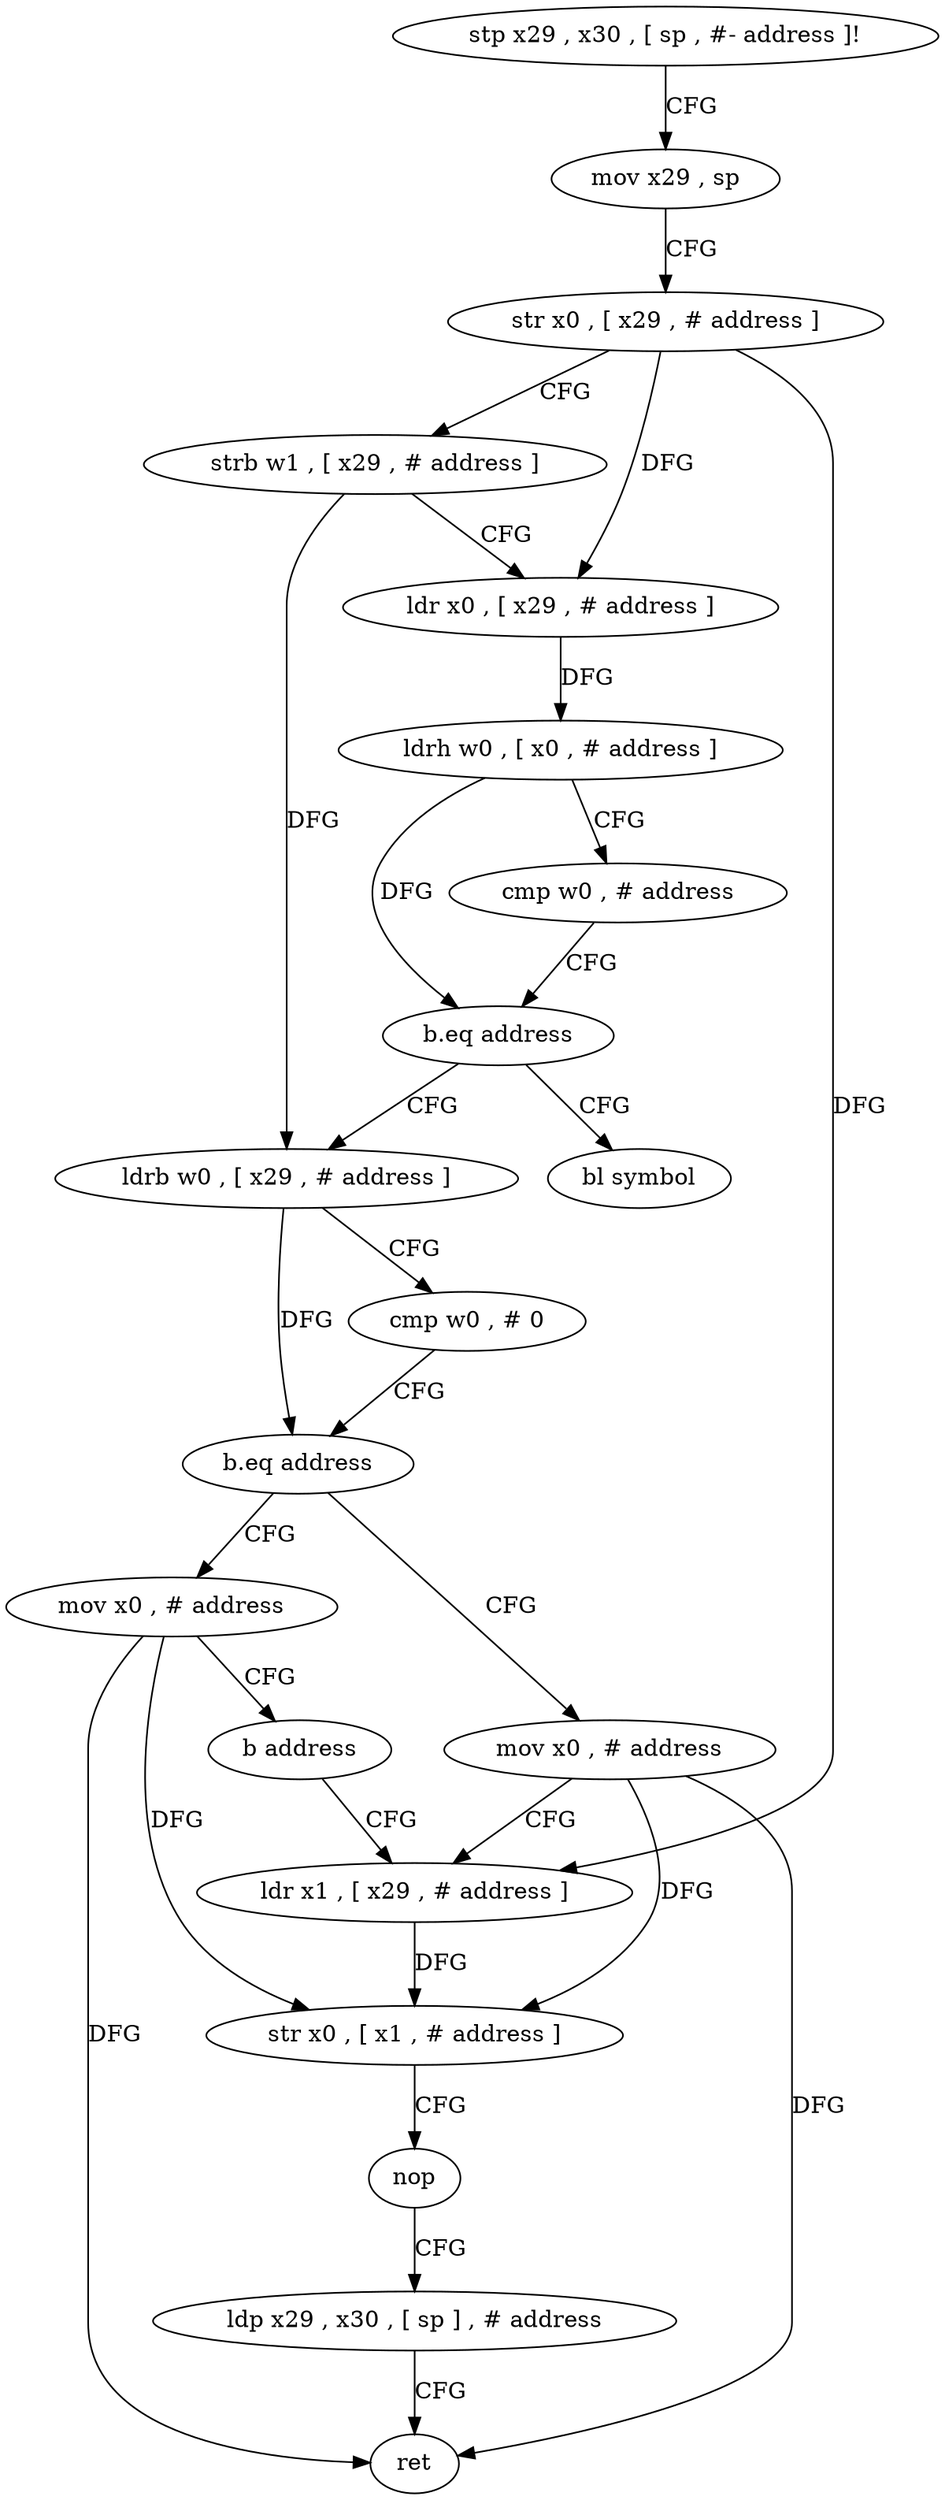 digraph "func" {
"4304892" [label = "stp x29 , x30 , [ sp , #- address ]!" ]
"4304896" [label = "mov x29 , sp" ]
"4304900" [label = "str x0 , [ x29 , # address ]" ]
"4304904" [label = "strb w1 , [ x29 , # address ]" ]
"4304908" [label = "ldr x0 , [ x29 , # address ]" ]
"4304912" [label = "ldrh w0 , [ x0 , # address ]" ]
"4304916" [label = "cmp w0 , # address" ]
"4304920" [label = "b.eq address" ]
"4304928" [label = "ldrb w0 , [ x29 , # address ]" ]
"4304924" [label = "bl symbol" ]
"4304932" [label = "cmp w0 , # 0" ]
"4304936" [label = "b.eq address" ]
"4304948" [label = "mov x0 , # address" ]
"4304940" [label = "mov x0 , # address" ]
"4304952" [label = "ldr x1 , [ x29 , # address ]" ]
"4304944" [label = "b address" ]
"4304956" [label = "str x0 , [ x1 , # address ]" ]
"4304960" [label = "nop" ]
"4304964" [label = "ldp x29 , x30 , [ sp ] , # address" ]
"4304968" [label = "ret" ]
"4304892" -> "4304896" [ label = "CFG" ]
"4304896" -> "4304900" [ label = "CFG" ]
"4304900" -> "4304904" [ label = "CFG" ]
"4304900" -> "4304908" [ label = "DFG" ]
"4304900" -> "4304952" [ label = "DFG" ]
"4304904" -> "4304908" [ label = "CFG" ]
"4304904" -> "4304928" [ label = "DFG" ]
"4304908" -> "4304912" [ label = "DFG" ]
"4304912" -> "4304916" [ label = "CFG" ]
"4304912" -> "4304920" [ label = "DFG" ]
"4304916" -> "4304920" [ label = "CFG" ]
"4304920" -> "4304928" [ label = "CFG" ]
"4304920" -> "4304924" [ label = "CFG" ]
"4304928" -> "4304932" [ label = "CFG" ]
"4304928" -> "4304936" [ label = "DFG" ]
"4304932" -> "4304936" [ label = "CFG" ]
"4304936" -> "4304948" [ label = "CFG" ]
"4304936" -> "4304940" [ label = "CFG" ]
"4304948" -> "4304952" [ label = "CFG" ]
"4304948" -> "4304956" [ label = "DFG" ]
"4304948" -> "4304968" [ label = "DFG" ]
"4304940" -> "4304944" [ label = "CFG" ]
"4304940" -> "4304956" [ label = "DFG" ]
"4304940" -> "4304968" [ label = "DFG" ]
"4304952" -> "4304956" [ label = "DFG" ]
"4304944" -> "4304952" [ label = "CFG" ]
"4304956" -> "4304960" [ label = "CFG" ]
"4304960" -> "4304964" [ label = "CFG" ]
"4304964" -> "4304968" [ label = "CFG" ]
}
